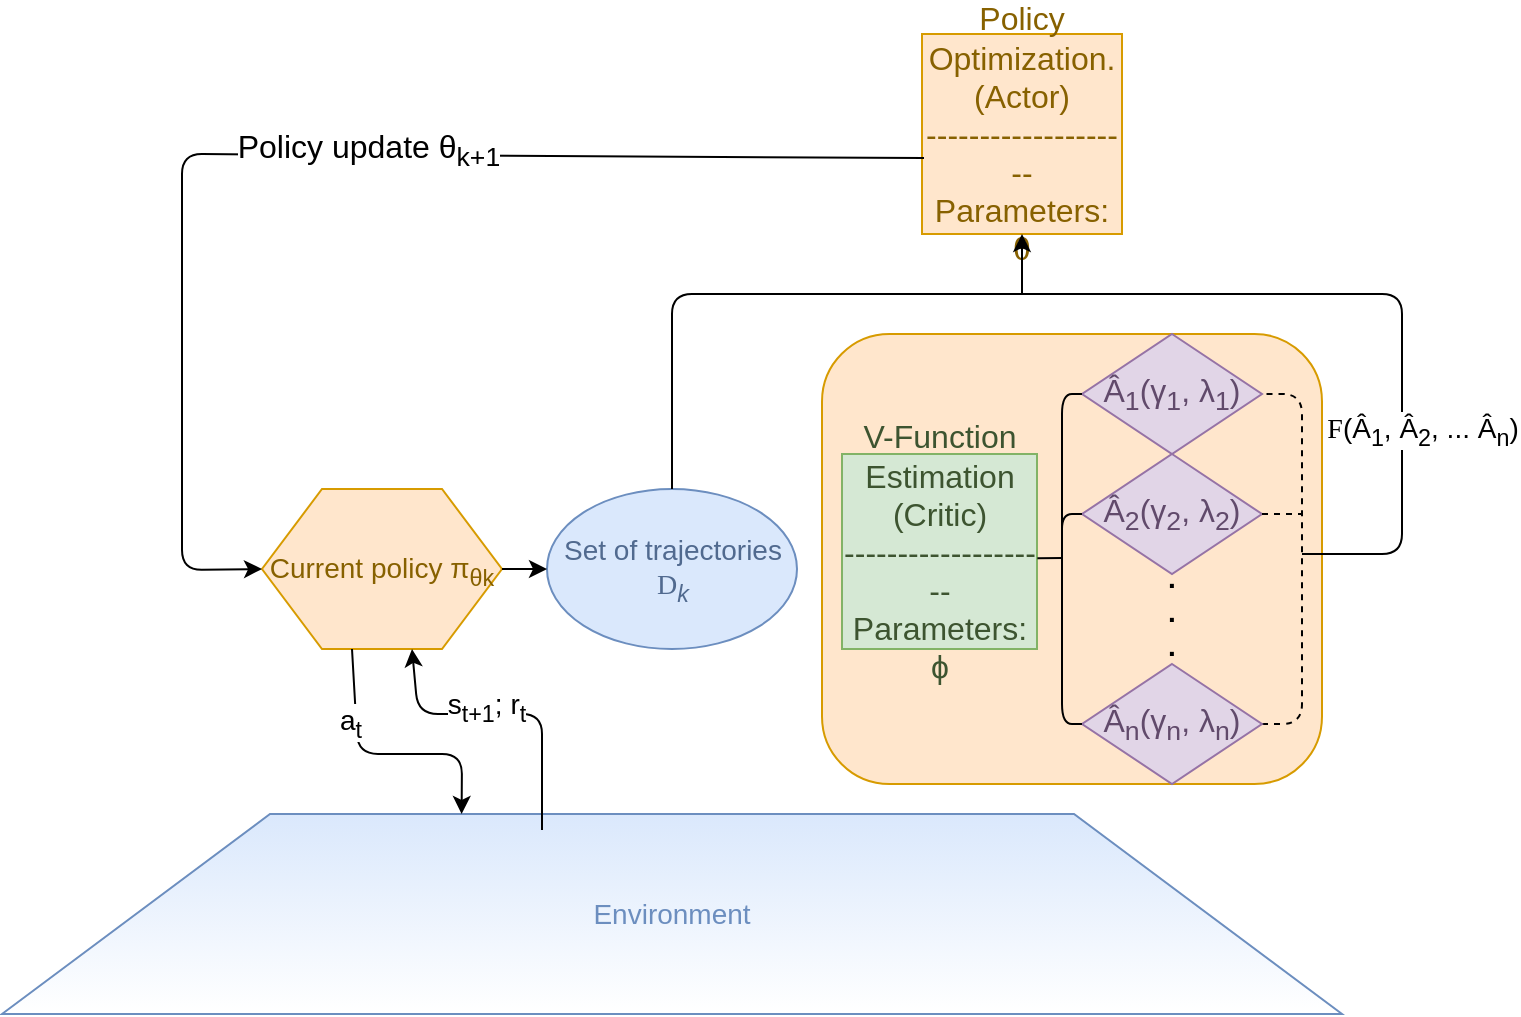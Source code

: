 <mxfile version="12.4.8" type="github">
  <diagram id="CBtYcYN0E58j1hZvyX2C" name="Page-1">
    <mxGraphModel dx="1391" dy="838" grid="1" gridSize="10" guides="1" tooltips="1" connect="1" arrows="1" fold="1" page="1" pageScale="1" pageWidth="827" pageHeight="1169" math="0" shadow="0" extFonts="Mathcal^proxy?url=http%3A%2F%2Fwww.math.union.edu%2F~dpvc%2FjsMath%2Fdownload%2Fextra-fonts%2Fcmbsy10%2F10%2FjsMath-cmbsy10.ttf">
      <root>
        <mxCell id="0"/>
        <mxCell id="1" parent="0"/>
        <mxCell id="RmzvHsGWgh_MH3iOrA_7-23" value="" style="rounded=1;whiteSpace=wrap;html=1;fillColor=#ffe6cc;strokeColor=#d79b00;" parent="1" vertex="1">
          <mxGeometry x="510" y="370" width="250" height="225" as="geometry"/>
        </mxCell>
        <mxCell id="RmzvHsGWgh_MH3iOrA_7-1" value="&lt;font style=&quot;font-size: 14px&quot;&gt;Environment&lt;/font&gt;" style="shape=trapezoid;perimeter=trapezoidPerimeter;whiteSpace=wrap;html=1;fillColor=#dae8fc;strokeColor=#6c8ebf;gradientColor=#FFFFFF;fontColor=#6C8EBF;" parent="1" vertex="1">
          <mxGeometry x="100" y="610" width="670" height="100" as="geometry"/>
        </mxCell>
        <mxCell id="RmzvHsGWgh_MH3iOrA_7-6" value="&lt;font style=&quot;font-size: 14px&quot;&gt;Current policy π&lt;sub&gt;θk&lt;/sub&gt;&lt;/font&gt;" style="shape=hexagon;perimeter=hexagonPerimeter2;whiteSpace=wrap;html=1;fillColor=#ffe6cc;strokeColor=#d79b00;fontColor=#876100;" parent="1" vertex="1">
          <mxGeometry x="230" y="447.5" width="120" height="80" as="geometry"/>
        </mxCell>
        <mxCell id="RmzvHsGWgh_MH3iOrA_7-8" value="" style="endArrow=classic;html=1;entryX=0.625;entryY=1;entryDx=0;entryDy=0;" parent="1" target="RmzvHsGWgh_MH3iOrA_7-6" edge="1">
          <mxGeometry width="50" height="50" relative="1" as="geometry">
            <mxPoint x="370" y="618" as="sourcePoint"/>
            <mxPoint x="410" y="570" as="targetPoint"/>
            <Array as="points">
              <mxPoint x="370" y="560"/>
              <mxPoint x="308" y="560"/>
            </Array>
          </mxGeometry>
        </mxCell>
        <mxCell id="RmzvHsGWgh_MH3iOrA_7-9" value="&lt;font style=&quot;font-size: 14px&quot;&gt;s&lt;sub&gt;t+1&lt;/sub&gt;; r&lt;sub&gt;t&lt;br style=&quot;font-size: 14px&quot;&gt;&lt;/sub&gt;&lt;/font&gt;" style="text;html=1;align=center;verticalAlign=middle;resizable=0;points=[];labelBackgroundColor=#ffffff;" parent="RmzvHsGWgh_MH3iOrA_7-8" vertex="1" connectable="0">
          <mxGeometry x="0.13" y="-4" relative="1" as="geometry">
            <mxPoint as="offset"/>
          </mxGeometry>
        </mxCell>
        <mxCell id="RmzvHsGWgh_MH3iOrA_7-10" value="" style="endArrow=classic;html=1;exitX=0.375;exitY=1;exitDx=0;exitDy=0;entryX=0.343;entryY=0;entryDx=0;entryDy=0;entryPerimeter=0;" parent="1" source="RmzvHsGWgh_MH3iOrA_7-6" target="RmzvHsGWgh_MH3iOrA_7-1" edge="1">
          <mxGeometry width="50" height="50" relative="1" as="geometry">
            <mxPoint x="280" y="670" as="sourcePoint"/>
            <mxPoint x="380" y="619" as="targetPoint"/>
            <Array as="points">
              <mxPoint x="278" y="580"/>
              <mxPoint x="330" y="580"/>
            </Array>
          </mxGeometry>
        </mxCell>
        <mxCell id="RmzvHsGWgh_MH3iOrA_7-15" value="&lt;font style=&quot;font-size: 14px&quot;&gt;a&lt;sub&gt;t&lt;/sub&gt;&lt;/font&gt;" style="text;html=1;align=center;verticalAlign=middle;resizable=0;points=[];labelBackgroundColor=#ffffff;" parent="RmzvHsGWgh_MH3iOrA_7-10" vertex="1" connectable="0">
          <mxGeometry x="-0.465" y="-3" relative="1" as="geometry">
            <mxPoint as="offset"/>
          </mxGeometry>
        </mxCell>
        <mxCell id="RmzvHsGWgh_MH3iOrA_7-18" value="&lt;font style=&quot;font-size: 14px&quot;&gt;Set of trajectories &lt;font style=&quot;font-size: 14px&quot; face=&quot;Mathcal&quot;&gt;D&lt;font style=&quot;font-size: 14px&quot; face=&quot;Helvetica&quot;&gt;&lt;i&gt;&lt;sub&gt;k&lt;/sub&gt;&lt;/i&gt;&lt;/font&gt;&lt;/font&gt;&lt;/font&gt;" style="ellipse;whiteSpace=wrap;html=1;fillColor=#dae8fc;strokeColor=#6C8EBF;fontColor=#516A8F;" parent="1" vertex="1">
          <mxGeometry x="372.5" y="447.5" width="125" height="80" as="geometry"/>
        </mxCell>
        <mxCell id="RmzvHsGWgh_MH3iOrA_7-19" value="&lt;div style=&quot;font-size: 16px&quot;&gt;&lt;font style=&quot;font-size: 16px&quot;&gt;Â&lt;sub&gt;1&lt;/sub&gt;(γ&lt;sub&gt;1&lt;/sub&gt;, λ&lt;sub&gt;1&lt;/sub&gt;)&lt;/font&gt;&lt;/div&gt;" style="rhombus;whiteSpace=wrap;html=1;fillColor=#e1d5e7;strokeColor=#9673a6;fontColor=#614A6B;" parent="1" vertex="1">
          <mxGeometry x="640" y="370" width="90" height="60" as="geometry"/>
        </mxCell>
        <mxCell id="RmzvHsGWgh_MH3iOrA_7-20" value="&lt;div style=&quot;font-size: 16px&quot;&gt;Â&lt;sub&gt;2&lt;/sub&gt;(γ&lt;sub&gt;2&lt;/sub&gt;, λ&lt;sub&gt;2&lt;/sub&gt;)&lt;/div&gt;" style="rhombus;whiteSpace=wrap;html=1;fillColor=#e1d5e7;strokeColor=#9673a6;fontColor=#614A6B;" parent="1" vertex="1">
          <mxGeometry x="640" y="430" width="90" height="60" as="geometry"/>
        </mxCell>
        <mxCell id="RmzvHsGWgh_MH3iOrA_7-21" value="&lt;div style=&quot;font-size: 16px&quot;&gt;&lt;font style=&quot;font-size: 16px&quot;&gt;Policy Optimization.&lt;/font&gt;&lt;/div&gt;&lt;div style=&quot;font-size: 16px&quot;&gt;&lt;font style=&quot;font-size: 16px&quot;&gt;(Actor)&lt;/font&gt;&lt;/div&gt;&lt;div style=&quot;font-size: 16px&quot;&gt;&lt;font style=&quot;font-size: 16px&quot;&gt;--------------------&lt;br&gt;&lt;/font&gt;&lt;/div&gt;&lt;div style=&quot;font-size: 16px&quot;&gt;&lt;font style=&quot;font-size: 16px&quot;&gt;Parameters: θ&lt;/font&gt;&lt;/div&gt;" style="whiteSpace=wrap;html=1;aspect=fixed;fillColor=#ffe6cc;strokeColor=#d79b00;fontColor=#876100;" parent="1" vertex="1">
          <mxGeometry x="560" y="220" width="100" height="100" as="geometry"/>
        </mxCell>
        <mxCell id="RmzvHsGWgh_MH3iOrA_7-22" value="" style="endArrow=classic;html=1;entryX=0;entryY=0.5;entryDx=0;entryDy=0;exitX=1;exitY=0.5;exitDx=0;exitDy=0;" parent="1" source="RmzvHsGWgh_MH3iOrA_7-6" target="RmzvHsGWgh_MH3iOrA_7-18" edge="1">
          <mxGeometry width="50" height="50" relative="1" as="geometry">
            <mxPoint x="284" y="410" as="sourcePoint"/>
            <mxPoint x="330" y="380" as="targetPoint"/>
            <Array as="points"/>
          </mxGeometry>
        </mxCell>
        <mxCell id="RmzvHsGWgh_MH3iOrA_7-30" value="" style="endArrow=none;dashed=1;html=1;entryX=1;entryY=0.5;entryDx=0;entryDy=0;exitX=1;exitY=0.5;exitDx=0;exitDy=0;" parent="1" source="RmzvHsGWgh_MH3iOrA_7-32" target="RmzvHsGWgh_MH3iOrA_7-19" edge="1">
          <mxGeometry width="50" height="50" relative="1" as="geometry">
            <mxPoint x="710" y="570" as="sourcePoint"/>
            <mxPoint x="730" y="435" as="targetPoint"/>
            <Array as="points">
              <mxPoint x="750" y="565"/>
              <mxPoint x="750" y="460"/>
              <mxPoint x="750" y="400"/>
              <mxPoint x="730" y="400"/>
            </Array>
          </mxGeometry>
        </mxCell>
        <mxCell id="RmzvHsGWgh_MH3iOrA_7-31" value="&lt;div style=&quot;font-size: 16px&quot;&gt;&lt;font style=&quot;font-size: 16px&quot;&gt;V-Function Estimation&lt;br&gt;&lt;/font&gt;&lt;/div&gt;&lt;div style=&quot;font-size: 16px&quot;&gt;&lt;font style=&quot;font-size: 16px&quot;&gt;(Critic)&lt;/font&gt;&lt;/div&gt;&lt;div style=&quot;font-size: 16px&quot;&gt;&lt;font style=&quot;font-size: 16px&quot;&gt;--------------------&lt;br&gt;&lt;/font&gt;&lt;/div&gt;&lt;div style=&quot;font-size: 16px&quot;&gt;&lt;font style=&quot;font-size: 16px&quot;&gt;Parameters: ϕ&lt;/font&gt;&lt;/div&gt;" style="whiteSpace=wrap;html=1;aspect=fixed;fillColor=#d5e8d4;strokeColor=#82B366;fontColor=#3D5430;" parent="1" vertex="1">
          <mxGeometry x="520" y="430" width="97.5" height="97.5" as="geometry"/>
        </mxCell>
        <mxCell id="RmzvHsGWgh_MH3iOrA_7-32" value="&lt;div style=&quot;font-size: 16px&quot;&gt;Â&lt;sub&gt;n&lt;/sub&gt;(γ&lt;sub&gt;n&lt;/sub&gt;, λ&lt;sub&gt;n&lt;/sub&gt;)&lt;/div&gt;" style="rhombus;whiteSpace=wrap;html=1;fillColor=#e1d5e7;strokeColor=#9673a6;fontColor=#614A6B;" parent="1" vertex="1">
          <mxGeometry x="640" y="535" width="90" height="60" as="geometry"/>
        </mxCell>
        <mxCell id="RmzvHsGWgh_MH3iOrA_7-34" value="" style="endArrow=none;dashed=1;html=1;exitX=1;exitY=0.5;exitDx=0;exitDy=0;" parent="1" source="RmzvHsGWgh_MH3iOrA_7-20" edge="1">
          <mxGeometry width="50" height="50" relative="1" as="geometry">
            <mxPoint x="710" y="525" as="sourcePoint"/>
            <mxPoint x="750" y="460" as="targetPoint"/>
            <Array as="points">
              <mxPoint x="730" y="460"/>
            </Array>
          </mxGeometry>
        </mxCell>
        <mxCell id="RmzvHsGWgh_MH3iOrA_7-37" value="&lt;div style=&quot;font-size: 14px;&quot;&gt;.&lt;/div&gt;&lt;div style=&quot;font-size: 14px;&quot;&gt;.&lt;/div&gt;&lt;div style=&quot;font-size: 14px;&quot;&gt;.&lt;br style=&quot;font-size: 14px;&quot;&gt;&lt;/div&gt;" style="text;html=1;strokeColor=none;fillColor=none;align=center;verticalAlign=middle;whiteSpace=wrap;rounded=0;spacingTop=-18;fontSize=14;fontStyle=1" parent="1" vertex="1">
          <mxGeometry x="665" y="515" width="40" height="5" as="geometry"/>
        </mxCell>
        <mxCell id="RmzvHsGWgh_MH3iOrA_7-44" value="" style="endArrow=none;html=1;fontSize=14;entryX=0;entryY=0.5;entryDx=0;entryDy=0;" parent="1" target="RmzvHsGWgh_MH3iOrA_7-19" edge="1">
          <mxGeometry width="50" height="50" relative="1" as="geometry">
            <mxPoint x="630" y="483" as="sourcePoint"/>
            <mxPoint x="630" y="455" as="targetPoint"/>
            <Array as="points">
              <mxPoint x="630" y="465"/>
              <mxPoint x="630" y="400"/>
            </Array>
          </mxGeometry>
        </mxCell>
        <mxCell id="RmzvHsGWgh_MH3iOrA_7-45" value="" style="endArrow=none;html=1;fontSize=14;exitX=0;exitY=0.5;exitDx=0;exitDy=0;entryX=0;entryY=0.5;entryDx=0;entryDy=0;" parent="1" source="RmzvHsGWgh_MH3iOrA_7-32" target="RmzvHsGWgh_MH3iOrA_7-20" edge="1">
          <mxGeometry width="50" height="50" relative="1" as="geometry">
            <mxPoint x="600" y="507.5" as="sourcePoint"/>
            <mxPoint x="650" y="457.5" as="targetPoint"/>
            <Array as="points">
              <mxPoint x="630" y="565"/>
              <mxPoint x="630" y="485"/>
              <mxPoint x="630" y="460"/>
            </Array>
          </mxGeometry>
        </mxCell>
        <mxCell id="RmzvHsGWgh_MH3iOrA_7-46" value="" style="endArrow=none;html=1;fontSize=14;exitX=1.002;exitY=0.534;exitDx=0;exitDy=0;exitPerimeter=0;" parent="1" edge="1" source="RmzvHsGWgh_MH3iOrA_7-31">
          <mxGeometry width="50" height="50" relative="1" as="geometry">
            <mxPoint x="620" y="482" as="sourcePoint"/>
            <mxPoint x="630" y="482" as="targetPoint"/>
          </mxGeometry>
        </mxCell>
        <mxCell id="RmzvHsGWgh_MH3iOrA_7-51" value="" style="endArrow=none;html=1;fontSize=14;exitX=0.5;exitY=0;exitDx=0;exitDy=0;" parent="1" edge="1" source="RmzvHsGWgh_MH3iOrA_7-18">
          <mxGeometry width="50" height="50" relative="1" as="geometry">
            <mxPoint x="410" y="370" as="sourcePoint"/>
            <mxPoint x="750" y="480" as="targetPoint"/>
            <Array as="points">
              <mxPoint x="435" y="350"/>
              <mxPoint x="610" y="350"/>
              <mxPoint x="800" y="350"/>
              <mxPoint x="800" y="480"/>
            </Array>
          </mxGeometry>
        </mxCell>
        <mxCell id="RmzvHsGWgh_MH3iOrA_7-55" value="&lt;font style=&quot;font-size: 14px&quot;&gt;&lt;font face=&quot;Mathcal&quot;&gt;F&lt;/font&gt;(Â&lt;sub&gt;1&lt;/sub&gt;, Â&lt;sub&gt;2&lt;/sub&gt;, ... Â&lt;sub&gt;n&lt;/sub&gt;)&lt;/font&gt;" style="text;html=1;align=center;verticalAlign=middle;resizable=0;points=[];labelBackgroundColor=#ffffff;fontSize=14;" parent="RmzvHsGWgh_MH3iOrA_7-51" vertex="1" connectable="0">
          <mxGeometry x="0.651" y="5" relative="1" as="geometry">
            <mxPoint x="5" as="offset"/>
          </mxGeometry>
        </mxCell>
        <mxCell id="RmzvHsGWgh_MH3iOrA_7-54" value="" style="endArrow=classic;html=1;fontSize=14;" parent="1" target="RmzvHsGWgh_MH3iOrA_7-21" edge="1">
          <mxGeometry width="50" height="50" relative="1" as="geometry">
            <mxPoint x="610" y="350" as="sourcePoint"/>
            <mxPoint x="650" y="270" as="targetPoint"/>
            <Array as="points"/>
          </mxGeometry>
        </mxCell>
        <mxCell id="RmzvHsGWgh_MH3iOrA_7-56" value="" style="endArrow=classic;html=1;fontSize=14;entryX=0;entryY=0.5;entryDx=0;entryDy=0;exitX=0.01;exitY=0.62;exitDx=0;exitDy=0;exitPerimeter=0;" parent="1" target="RmzvHsGWgh_MH3iOrA_7-6" edge="1" source="RmzvHsGWgh_MH3iOrA_7-21">
          <mxGeometry width="50" height="50" relative="1" as="geometry">
            <mxPoint x="560" y="240" as="sourcePoint"/>
            <mxPoint x="610" y="190" as="targetPoint"/>
            <Array as="points">
              <mxPoint x="190" y="280"/>
              <mxPoint x="190" y="488"/>
            </Array>
          </mxGeometry>
        </mxCell>
        <mxCell id="ZijJecFq53u-MACHuBQo-7" value="&lt;font style=&quot;font-size: 16px&quot;&gt;Policy update θ&lt;sub&gt;k+1&lt;/sub&gt;&lt;/font&gt;" style="text;html=1;align=center;verticalAlign=middle;resizable=0;points=[];labelBackgroundColor=#ffffff;" vertex="1" connectable="0" parent="RmzvHsGWgh_MH3iOrA_7-56">
          <mxGeometry x="-0.102" y="-3" relative="1" as="geometry">
            <mxPoint as="offset"/>
          </mxGeometry>
        </mxCell>
      </root>
    </mxGraphModel>
  </diagram>
</mxfile>
